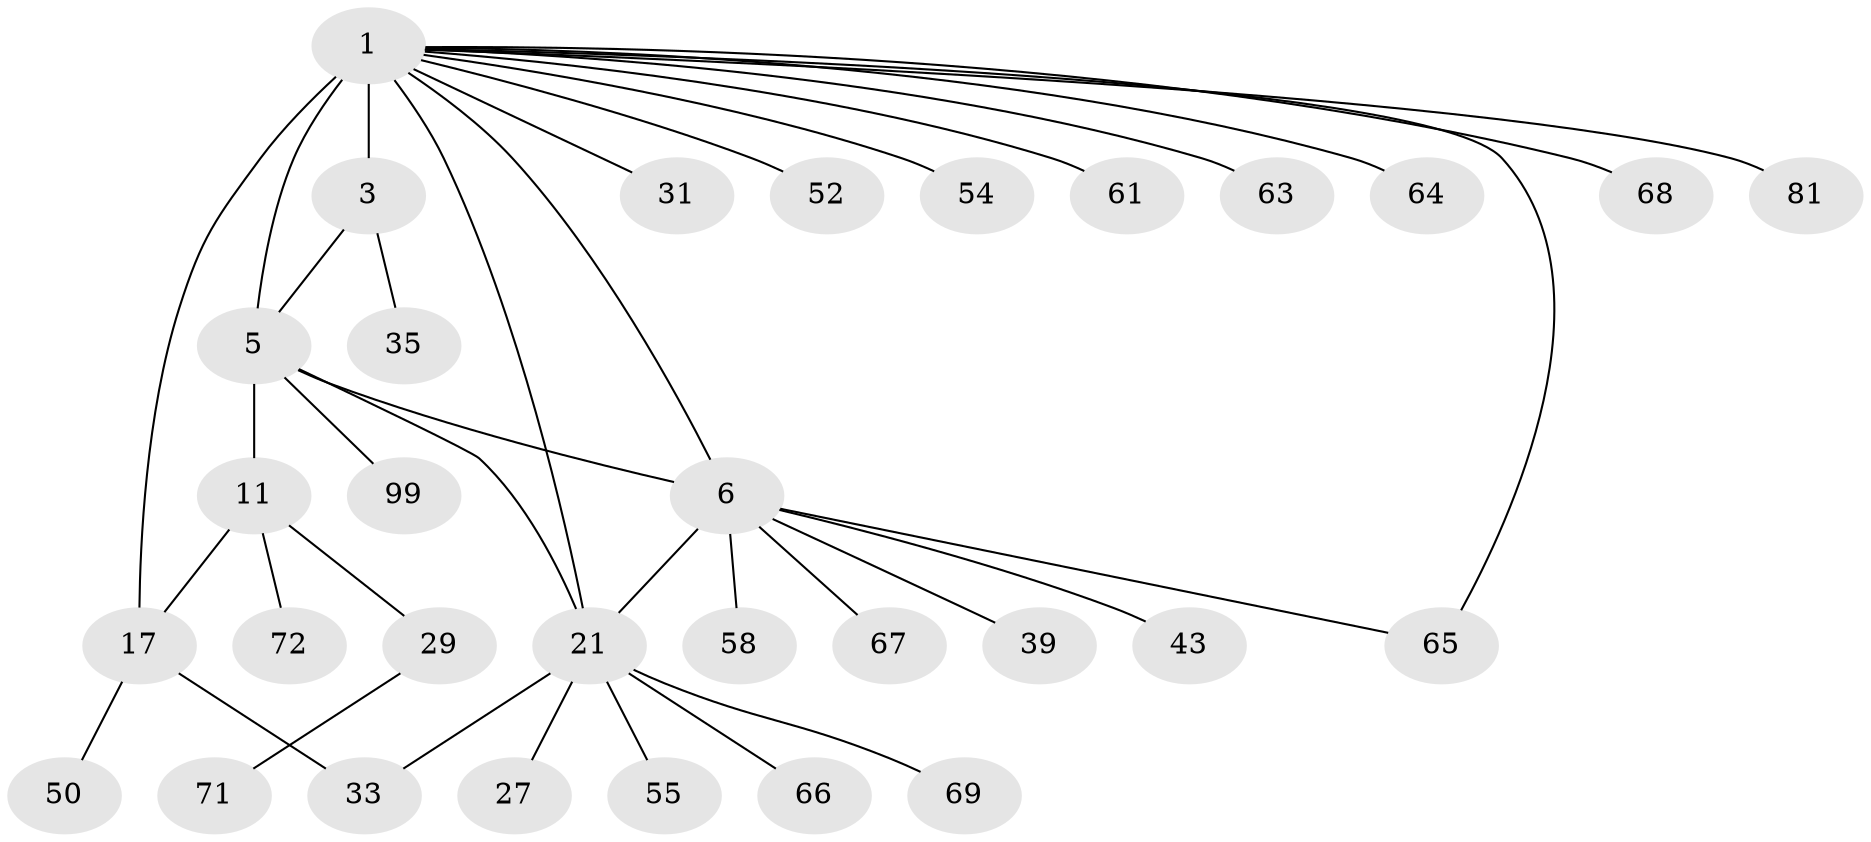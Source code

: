 // original degree distribution, {4: 0.028846153846153848, 7: 0.028846153846153848, 6: 0.0673076923076923, 11: 0.009615384615384616, 8: 0.028846153846153848, 9: 0.009615384615384616, 5: 0.057692307692307696, 10: 0.038461538461538464, 2: 0.14423076923076922, 1: 0.5480769230769231, 3: 0.038461538461538464}
// Generated by graph-tools (version 1.1) at 2025/19/03/04/25 18:19:34]
// undirected, 31 vertices, 37 edges
graph export_dot {
graph [start="1"]
  node [color=gray90,style=filled];
  1 [super="+2"];
  3 [super="+34+4"];
  5 [super="+13+56+44+102"];
  6 [super="+85+40+8+7+26"];
  11 [super="+12+95+70"];
  17 [super="+18+20+51"];
  21 [super="+24+23+53+25+22"];
  27;
  29 [super="+37"];
  31;
  33 [super="+92"];
  35;
  39;
  43 [super="+62+49"];
  50;
  52 [super="+98"];
  54 [super="+91"];
  55;
  58;
  61;
  63;
  64;
  65;
  66 [super="+104"];
  67;
  68;
  69;
  71;
  72;
  81;
  99;
  1 -- 3 [weight=4];
  1 -- 5 [weight=2];
  1 -- 64;
  1 -- 65;
  1 -- 68;
  1 -- 6;
  1 -- 17 [weight=6];
  1 -- 81;
  1 -- 52;
  1 -- 21;
  1 -- 54;
  1 -- 31;
  1 -- 61;
  1 -- 63;
  3 -- 5 [weight=2];
  3 -- 35;
  5 -- 99;
  5 -- 11 [weight=7];
  5 -- 21 [weight=2];
  5 -- 6 [weight=2];
  6 -- 43;
  6 -- 65;
  6 -- 21 [weight=2];
  6 -- 58;
  6 -- 39;
  6 -- 67;
  11 -- 17;
  11 -- 72;
  11 -- 29;
  17 -- 50;
  17 -- 33;
  21 -- 69;
  21 -- 66;
  21 -- 27;
  21 -- 33;
  21 -- 55;
  29 -- 71;
}
